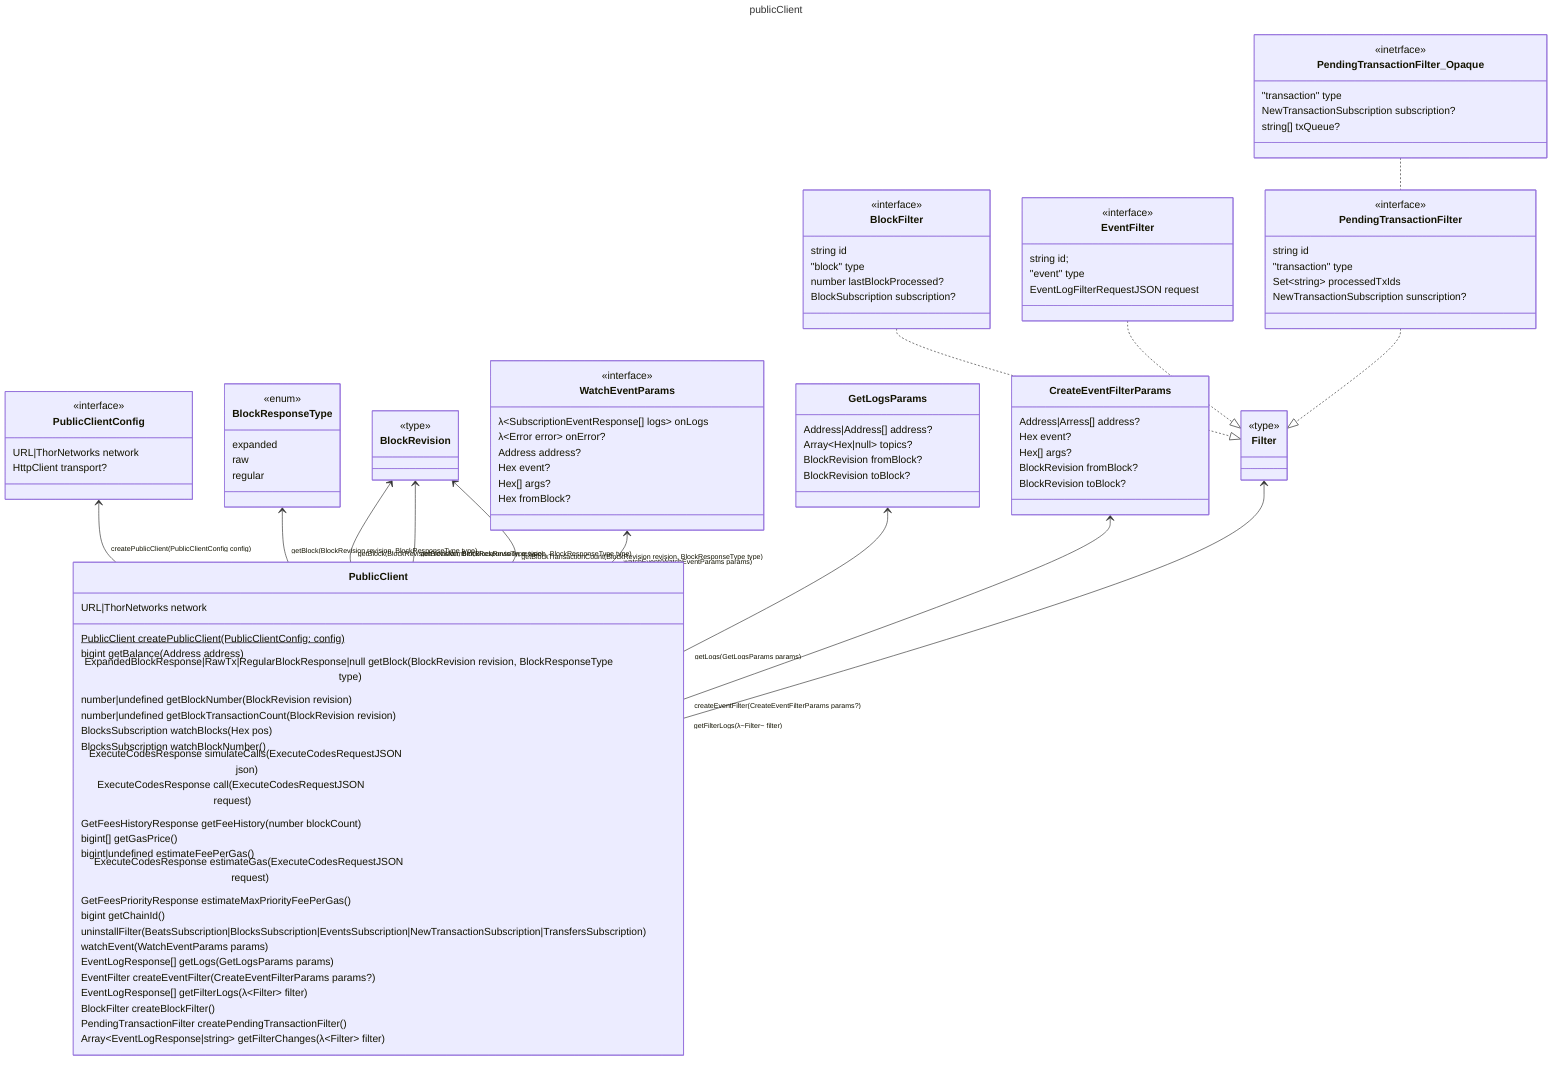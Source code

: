 ---
title: publicClient
---
classDiagram
    class BlockFilter {
        <<interface>>
        string id
        "block" type
        number lastBlockProcessed?
        BlockSubscription subscription?
    }
    class BlockResponseType {
        <<enum>>
        expanded
        raw
        regular
    }
    class BlockRevision {
        <<type>>
    }
    class CreateEventFilterParams {
        Address|Arress[] address?
        Hex event?
        Hex[] args?
        BlockRevision fromBlock?
        BlockRevision toBlock?
    }
    class EventFilter {
        <<interface>>
        string id;
        "event" type
        EventLogFilterRequestJSON request
    }
    class Filter {
        <<type>>
    }
    class GetLogsParams {
        Address|Address[] address?
        Array~Hex|null~ topics?
        BlockRevision fromBlock?
        BlockRevision toBlock?
    }
    class PendingTransactionFilter_Opaque{
        <<inetrface>>
        "transaction" type
        NewTransactionSubscription subscription?
        string[] txQueue?
    }
    class PendingTransactionFilter {
        <<interface>>
        string id
        "transaction" type
        Set~string~ processedTxIds
        NewTransactionSubscription sunscription?
    }
    class PublicClient {
        URL|ThorNetworks network
        PublicClient createPublicClient(PublicClientConfig: config)$
        bigint getBalance(Address address)
        ExpandedBlockResponse|RawTx|RegularBlockResponse|null getBlock(BlockRevision revision, BlockResponseType type)
        number|undefined getBlockNumber(BlockRevision revision)
        number|undefined getBlockTransactionCount(BlockRevision revision)
        BlocksSubscription watchBlocks(Hex pos)
        BlocksSubscription watchBlockNumber()
        ExecuteCodesResponse simulateCalls(ExecuteCodesRequestJSON json)
        ExecuteCodesResponse call(ExecuteCodesRequestJSON request)
        GetFeesHistoryResponse getFeeHistory(number blockCount)
        bigint[] getGasPrice()
        bigint|undefined estimateFeePerGas()
        ExecuteCodesResponse estimateGas(ExecuteCodesRequestJSON request)
        GetFeesPriorityResponse estimateMaxPriorityFeePerGas()
        bigint getChainId()
        uninstallFilter(BeatsSubscription|BlocksSubscription|EventsSubscription|NewTransactionSubscription|TransfersSubscription)
        watchEvent(WatchEventParams params)
        EventLogResponse[] getLogs(GetLogsParams params)
        EventFilter createEventFilter(CreateEventFilterParams params?)
        EventLogResponse[] getFilterLogs(λ~Filter~ filter)
        BlockFilter createBlockFilter()
        PendingTransactionFilter createPendingTransactionFilter()
        Array~EventLogResponse|string~ getFilterChanges(λ~Filter~ filter)
    }
    class PublicClientConfig {
        <<interface>>
        URL|ThorNetworks network
        HttpClient transport?
    }
    class WatchEventParams {
        <<interface>>
        λ~SubscriptionEventResponse[] logs~ onLogs
        λ~Error error~ onError?
        Address address?
        Hex event?
        Hex[] args?
        Hex fromBlock?
    }
    PublicClientConfig <-- "createPublicClient(PublicClientConfig config)" PublicClient
    BlockResponseType <-- "getBlock(BlockRevision revision, BlockResponseType type)" PublicClient
    BlockRevision <-- "getBlock(BlockRevision revision, BlockResponseType type)" PublicClient
    BlockRevision <-- "getBlockNumber(BlockRevision revision, BlockResponseType type)" PublicClient
    BlockRevision <-- "getBlockTransactionCount(BlockRevision revision, BlockResponseType type)" PublicClient
    WatchEventParams <-- "watchEvent(WatchEventParams params)" PublicClient
    GetLogsParams <-- "getLogs(GetLogsParams params)" PublicClient
    CreateEventFilterParams <-- "createEventFilter(CreateEventFilterParams params?)" PublicClient
    Filter <-- "getFilterLogs(λ~Filter~ filter)" PublicClient
    BlockFilter ..|> Filter
    EventFilter ..|> Filter
    PendingTransactionFilter ..|> Filter
    PendingTransactionFilter_Opaque .. PendingTransactionFilter